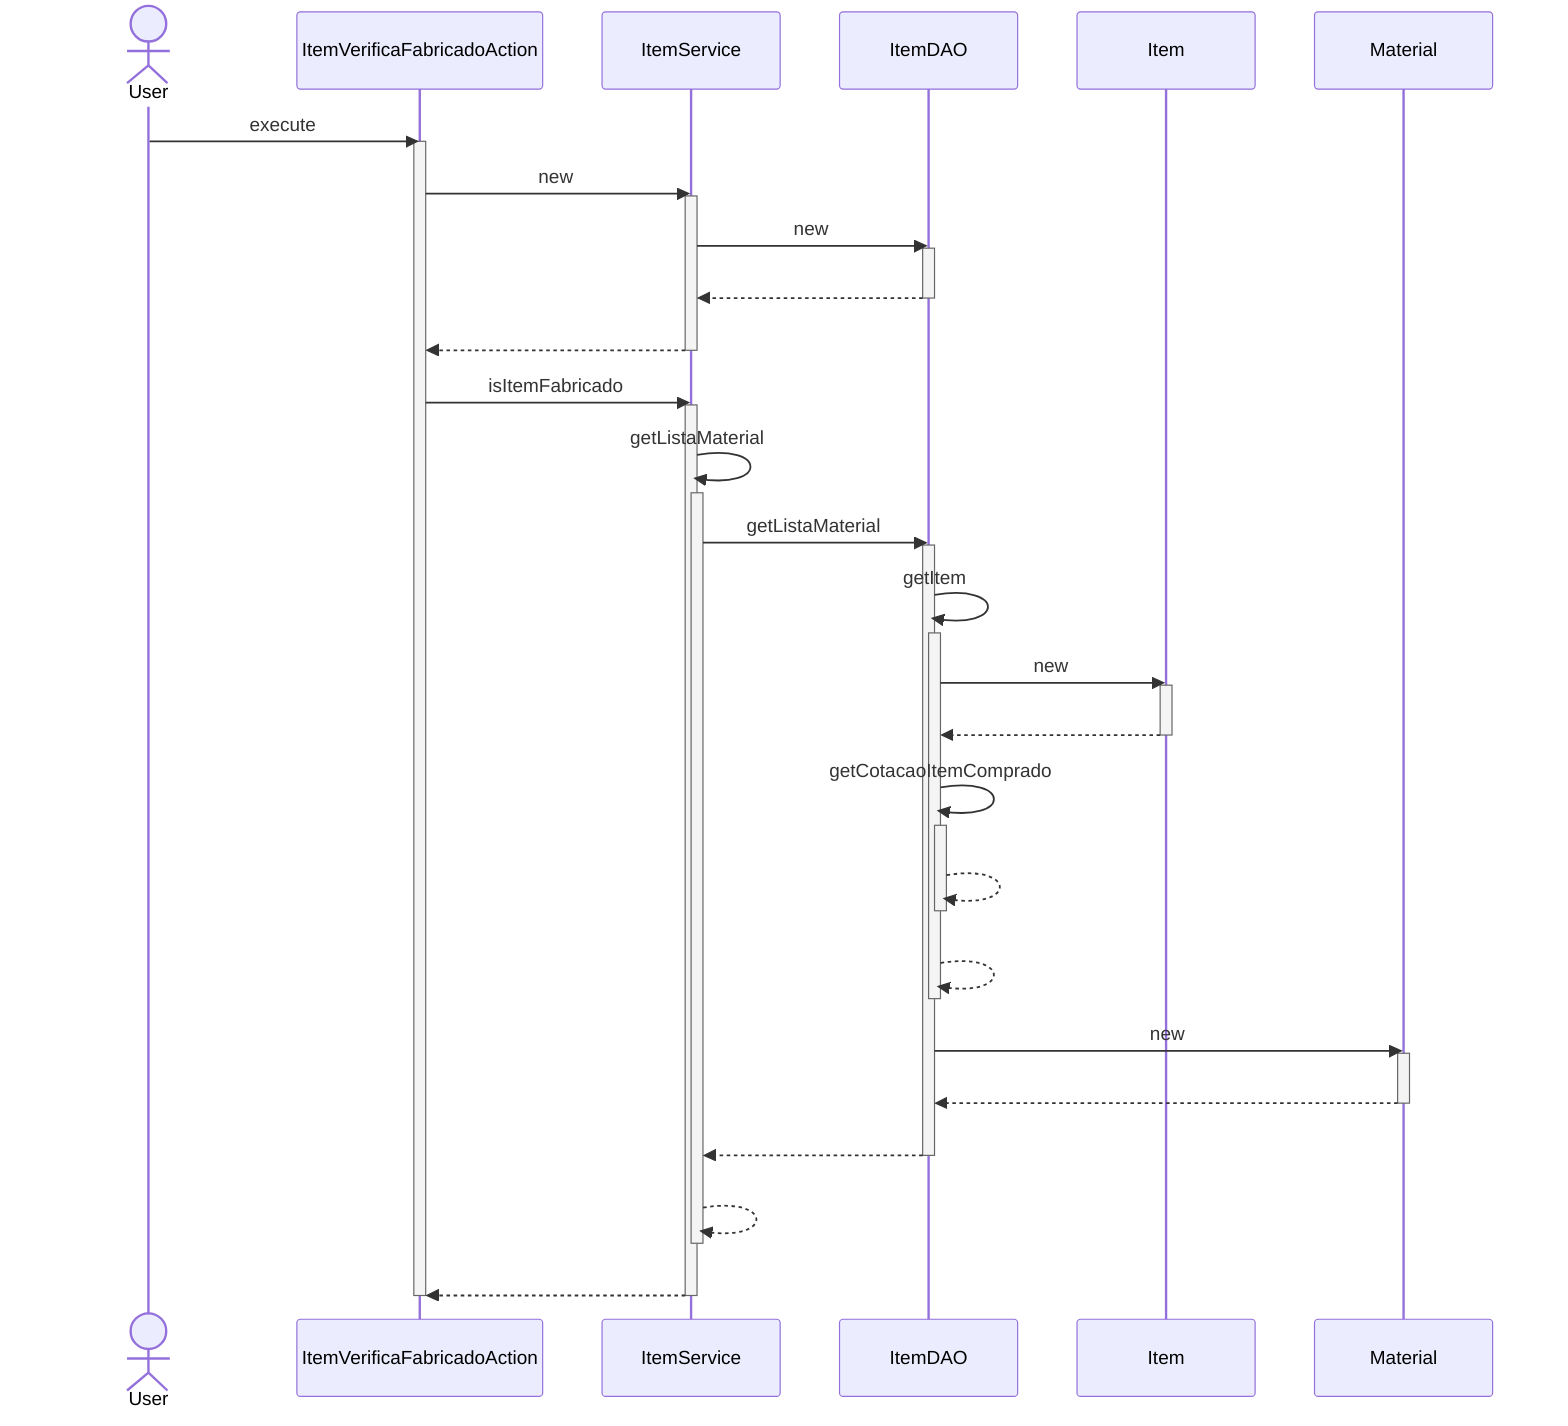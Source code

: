 sequenceDiagram
actor User
User ->> ItemVerificaFabricadoAction : execute
activate ItemVerificaFabricadoAction
ItemVerificaFabricadoAction ->> ItemService : new
activate ItemService
ItemService ->> ItemDAO : new
activate ItemDAO
ItemDAO -->> ItemService : #32; 
deactivate ItemDAO
ItemService -->> ItemVerificaFabricadoAction : #32; 
deactivate ItemService
ItemVerificaFabricadoAction ->> ItemService : isItemFabricado
activate ItemService
ItemService ->> ItemService : getListaMaterial
activate ItemService
ItemService ->> ItemDAO : getListaMaterial
activate ItemDAO
ItemDAO ->> ItemDAO : getItem
activate ItemDAO
ItemDAO ->> Item : new
activate Item
Item -->> ItemDAO : #32; 
deactivate Item
ItemDAO ->> ItemDAO : getCotacaoItemComprado
activate ItemDAO
ItemDAO -->> ItemDAO : #32; 
deactivate ItemDAO
ItemDAO -->> ItemDAO : #32; 
deactivate ItemDAO
ItemDAO ->> Material : new
activate Material
Material -->> ItemDAO : #32; 
deactivate Material
ItemDAO -->> ItemService : #32; 
deactivate ItemDAO
ItemService -->> ItemService : #32; 
deactivate ItemService
ItemService -->> ItemVerificaFabricadoAction : #32; 
deactivate ItemService
deactivate ItemVerificaFabricadoAction